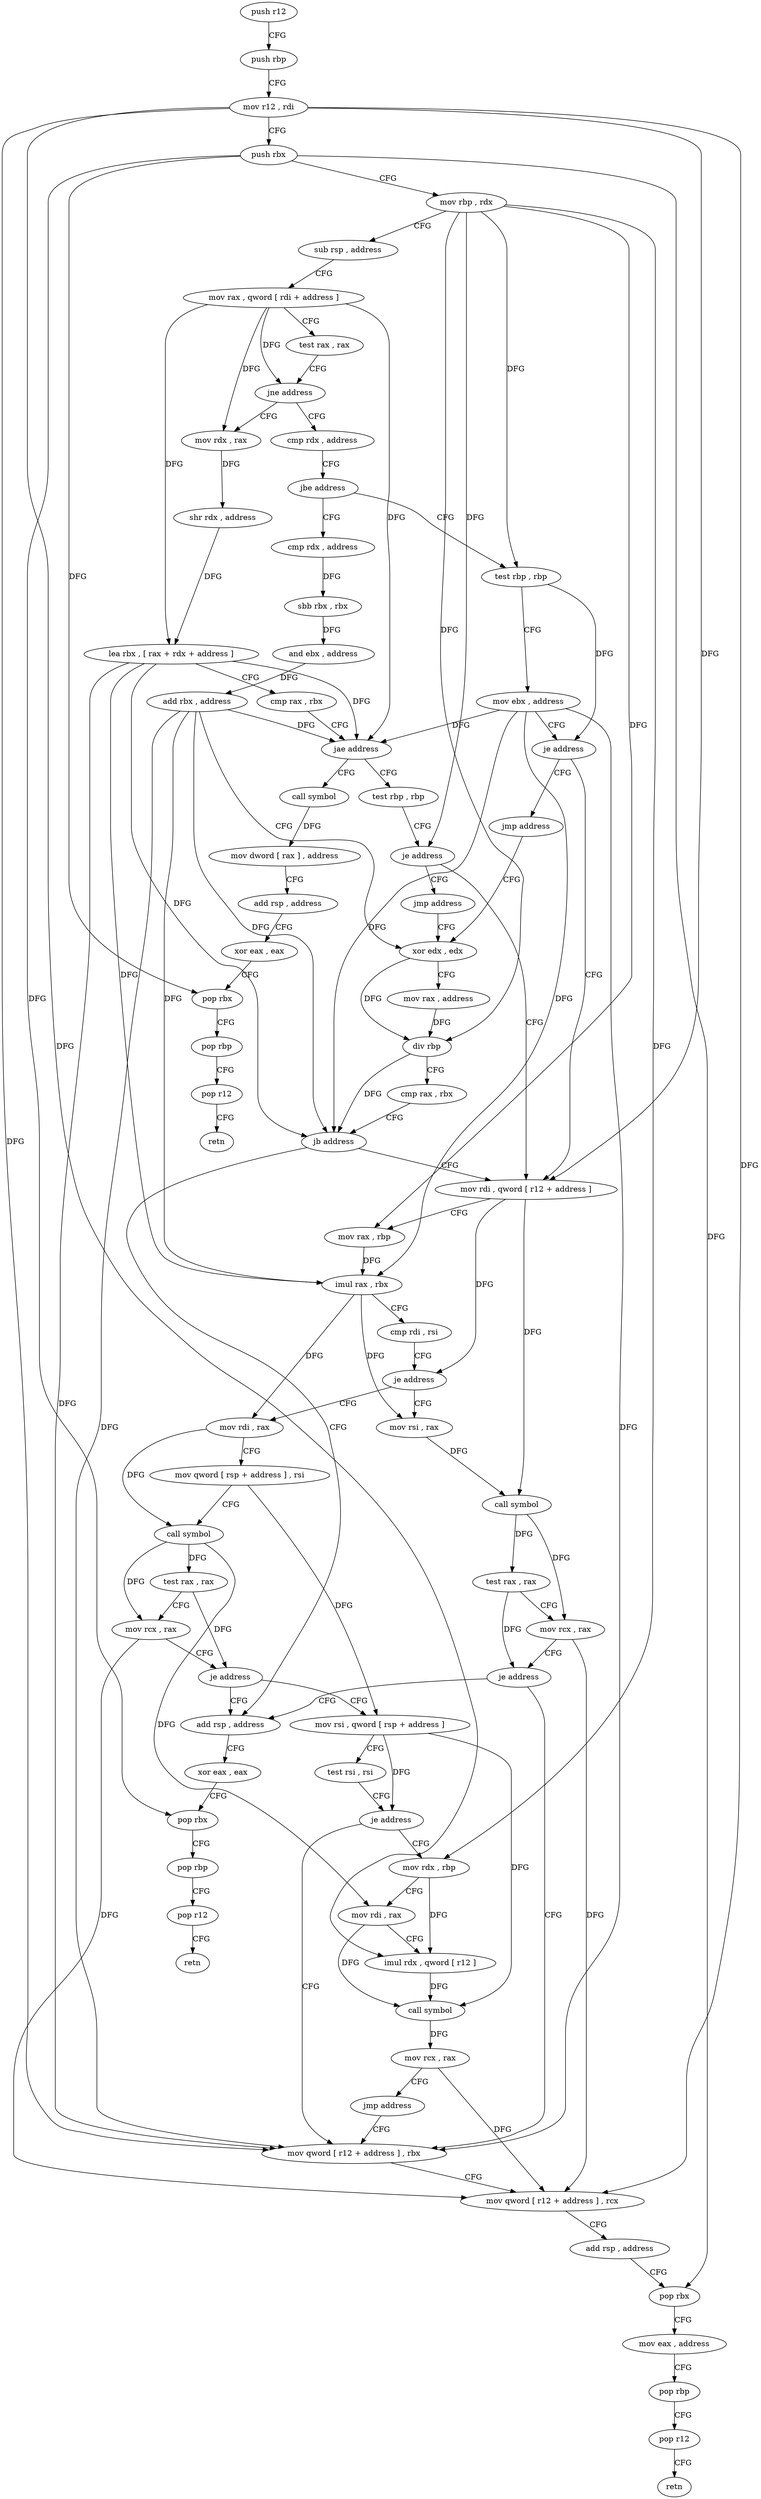 digraph "func" {
"167168" [label = "push r12" ]
"167170" [label = "push rbp" ]
"167171" [label = "mov r12 , rdi" ]
"167174" [label = "push rbx" ]
"167175" [label = "mov rbp , rdx" ]
"167178" [label = "sub rsp , address" ]
"167182" [label = "mov rax , qword [ rdi + address ]" ]
"167186" [label = "test rax , rax" ]
"167189" [label = "jne address" ]
"167296" [label = "mov rdx , rax" ]
"167191" [label = "cmp rdx , address" ]
"167299" [label = "shr rdx , address" ]
"167302" [label = "lea rbx , [ rax + rdx + address ]" ]
"167307" [label = "cmp rax , rbx" ]
"167310" [label = "jae address" ]
"167360" [label = "call symbol" ]
"167312" [label = "test rbp , rbp" ]
"167195" [label = "jbe address" ]
"167328" [label = "test rbp , rbp" ]
"167201" [label = "cmp rdx , address" ]
"167365" [label = "mov dword [ rax ] , address" ]
"167371" [label = "add rsp , address" ]
"167375" [label = "xor eax , eax" ]
"167377" [label = "pop rbx" ]
"167378" [label = "pop rbp" ]
"167379" [label = "pop r12" ]
"167381" [label = "retn" ]
"167315" [label = "je address" ]
"167232" [label = "mov rdi , qword [ r12 + address ]" ]
"167317" [label = "jmp address" ]
"167331" [label = "mov ebx , address" ]
"167336" [label = "je address" ]
"167338" [label = "jmp address" ]
"167205" [label = "sbb rbx , rbx" ]
"167208" [label = "and ebx , address" ]
"167211" [label = "add rbx , address" ]
"167215" [label = "xor edx , edx" ]
"167237" [label = "mov rax , rbp" ]
"167240" [label = "imul rax , rbx" ]
"167244" [label = "cmp rdi , rsi" ]
"167247" [label = "je address" ]
"167392" [label = "mov rdi , rax" ]
"167253" [label = "mov rsi , rax" ]
"167344" [label = "add rsp , address" ]
"167348" [label = "xor eax , eax" ]
"167350" [label = "pop rbx" ]
"167351" [label = "pop rbp" ]
"167352" [label = "pop r12" ]
"167354" [label = "retn" ]
"167395" [label = "mov qword [ rsp + address ] , rsi" ]
"167400" [label = "call symbol" ]
"167405" [label = "test rax , rax" ]
"167408" [label = "mov rcx , rax" ]
"167411" [label = "je address" ]
"167413" [label = "mov rsi , qword [ rsp + address ]" ]
"167256" [label = "call symbol" ]
"167261" [label = "test rax , rax" ]
"167264" [label = "mov rcx , rax" ]
"167267" [label = "je address" ]
"167269" [label = "mov qword [ r12 + address ] , rbx" ]
"167217" [label = "mov rax , address" ]
"167224" [label = "div rbp" ]
"167227" [label = "cmp rax , rbx" ]
"167230" [label = "jb address" ]
"167418" [label = "test rsi , rsi" ]
"167421" [label = "je address" ]
"167427" [label = "mov rdx , rbp" ]
"167274" [label = "mov qword [ r12 + address ] , rcx" ]
"167279" [label = "add rsp , address" ]
"167283" [label = "pop rbx" ]
"167284" [label = "mov eax , address" ]
"167289" [label = "pop rbp" ]
"167290" [label = "pop r12" ]
"167292" [label = "retn" ]
"167430" [label = "mov rdi , rax" ]
"167433" [label = "imul rdx , qword [ r12 ]" ]
"167438" [label = "call symbol" ]
"167443" [label = "mov rcx , rax" ]
"167446" [label = "jmp address" ]
"167168" -> "167170" [ label = "CFG" ]
"167170" -> "167171" [ label = "CFG" ]
"167171" -> "167174" [ label = "CFG" ]
"167171" -> "167232" [ label = "DFG" ]
"167171" -> "167269" [ label = "DFG" ]
"167171" -> "167274" [ label = "DFG" ]
"167171" -> "167433" [ label = "DFG" ]
"167174" -> "167175" [ label = "CFG" ]
"167174" -> "167377" [ label = "DFG" ]
"167174" -> "167350" [ label = "DFG" ]
"167174" -> "167283" [ label = "DFG" ]
"167175" -> "167178" [ label = "CFG" ]
"167175" -> "167315" [ label = "DFG" ]
"167175" -> "167328" [ label = "DFG" ]
"167175" -> "167237" [ label = "DFG" ]
"167175" -> "167224" [ label = "DFG" ]
"167175" -> "167427" [ label = "DFG" ]
"167178" -> "167182" [ label = "CFG" ]
"167182" -> "167186" [ label = "CFG" ]
"167182" -> "167189" [ label = "DFG" ]
"167182" -> "167296" [ label = "DFG" ]
"167182" -> "167302" [ label = "DFG" ]
"167182" -> "167310" [ label = "DFG" ]
"167186" -> "167189" [ label = "CFG" ]
"167189" -> "167296" [ label = "CFG" ]
"167189" -> "167191" [ label = "CFG" ]
"167296" -> "167299" [ label = "DFG" ]
"167191" -> "167195" [ label = "CFG" ]
"167299" -> "167302" [ label = "DFG" ]
"167302" -> "167307" [ label = "CFG" ]
"167302" -> "167310" [ label = "DFG" ]
"167302" -> "167240" [ label = "DFG" ]
"167302" -> "167230" [ label = "DFG" ]
"167302" -> "167269" [ label = "DFG" ]
"167307" -> "167310" [ label = "CFG" ]
"167310" -> "167360" [ label = "CFG" ]
"167310" -> "167312" [ label = "CFG" ]
"167360" -> "167365" [ label = "DFG" ]
"167312" -> "167315" [ label = "CFG" ]
"167195" -> "167328" [ label = "CFG" ]
"167195" -> "167201" [ label = "CFG" ]
"167328" -> "167331" [ label = "CFG" ]
"167328" -> "167336" [ label = "DFG" ]
"167201" -> "167205" [ label = "DFG" ]
"167365" -> "167371" [ label = "CFG" ]
"167371" -> "167375" [ label = "CFG" ]
"167375" -> "167377" [ label = "CFG" ]
"167377" -> "167378" [ label = "CFG" ]
"167378" -> "167379" [ label = "CFG" ]
"167379" -> "167381" [ label = "CFG" ]
"167315" -> "167232" [ label = "CFG" ]
"167315" -> "167317" [ label = "CFG" ]
"167232" -> "167237" [ label = "CFG" ]
"167232" -> "167247" [ label = "DFG" ]
"167232" -> "167256" [ label = "DFG" ]
"167317" -> "167215" [ label = "CFG" ]
"167331" -> "167336" [ label = "CFG" ]
"167331" -> "167310" [ label = "DFG" ]
"167331" -> "167240" [ label = "DFG" ]
"167331" -> "167230" [ label = "DFG" ]
"167331" -> "167269" [ label = "DFG" ]
"167336" -> "167232" [ label = "CFG" ]
"167336" -> "167338" [ label = "CFG" ]
"167338" -> "167215" [ label = "CFG" ]
"167205" -> "167208" [ label = "DFG" ]
"167208" -> "167211" [ label = "DFG" ]
"167211" -> "167215" [ label = "CFG" ]
"167211" -> "167310" [ label = "DFG" ]
"167211" -> "167240" [ label = "DFG" ]
"167211" -> "167230" [ label = "DFG" ]
"167211" -> "167269" [ label = "DFG" ]
"167215" -> "167217" [ label = "CFG" ]
"167215" -> "167224" [ label = "DFG" ]
"167237" -> "167240" [ label = "DFG" ]
"167240" -> "167244" [ label = "CFG" ]
"167240" -> "167392" [ label = "DFG" ]
"167240" -> "167253" [ label = "DFG" ]
"167244" -> "167247" [ label = "CFG" ]
"167247" -> "167392" [ label = "CFG" ]
"167247" -> "167253" [ label = "CFG" ]
"167392" -> "167395" [ label = "CFG" ]
"167392" -> "167400" [ label = "DFG" ]
"167253" -> "167256" [ label = "DFG" ]
"167344" -> "167348" [ label = "CFG" ]
"167348" -> "167350" [ label = "CFG" ]
"167350" -> "167351" [ label = "CFG" ]
"167351" -> "167352" [ label = "CFG" ]
"167352" -> "167354" [ label = "CFG" ]
"167395" -> "167400" [ label = "CFG" ]
"167395" -> "167413" [ label = "DFG" ]
"167400" -> "167405" [ label = "DFG" ]
"167400" -> "167408" [ label = "DFG" ]
"167400" -> "167430" [ label = "DFG" ]
"167405" -> "167408" [ label = "CFG" ]
"167405" -> "167411" [ label = "DFG" ]
"167408" -> "167411" [ label = "CFG" ]
"167408" -> "167274" [ label = "DFG" ]
"167411" -> "167344" [ label = "CFG" ]
"167411" -> "167413" [ label = "CFG" ]
"167413" -> "167418" [ label = "CFG" ]
"167413" -> "167421" [ label = "DFG" ]
"167413" -> "167438" [ label = "DFG" ]
"167256" -> "167261" [ label = "DFG" ]
"167256" -> "167264" [ label = "DFG" ]
"167261" -> "167264" [ label = "CFG" ]
"167261" -> "167267" [ label = "DFG" ]
"167264" -> "167267" [ label = "CFG" ]
"167264" -> "167274" [ label = "DFG" ]
"167267" -> "167344" [ label = "CFG" ]
"167267" -> "167269" [ label = "CFG" ]
"167269" -> "167274" [ label = "CFG" ]
"167217" -> "167224" [ label = "DFG" ]
"167224" -> "167227" [ label = "CFG" ]
"167224" -> "167230" [ label = "DFG" ]
"167227" -> "167230" [ label = "CFG" ]
"167230" -> "167344" [ label = "CFG" ]
"167230" -> "167232" [ label = "CFG" ]
"167418" -> "167421" [ label = "CFG" ]
"167421" -> "167269" [ label = "CFG" ]
"167421" -> "167427" [ label = "CFG" ]
"167427" -> "167430" [ label = "CFG" ]
"167427" -> "167433" [ label = "DFG" ]
"167274" -> "167279" [ label = "CFG" ]
"167279" -> "167283" [ label = "CFG" ]
"167283" -> "167284" [ label = "CFG" ]
"167284" -> "167289" [ label = "CFG" ]
"167289" -> "167290" [ label = "CFG" ]
"167290" -> "167292" [ label = "CFG" ]
"167430" -> "167433" [ label = "CFG" ]
"167430" -> "167438" [ label = "DFG" ]
"167433" -> "167438" [ label = "DFG" ]
"167438" -> "167443" [ label = "DFG" ]
"167443" -> "167446" [ label = "CFG" ]
"167443" -> "167274" [ label = "DFG" ]
"167446" -> "167269" [ label = "CFG" ]
}
